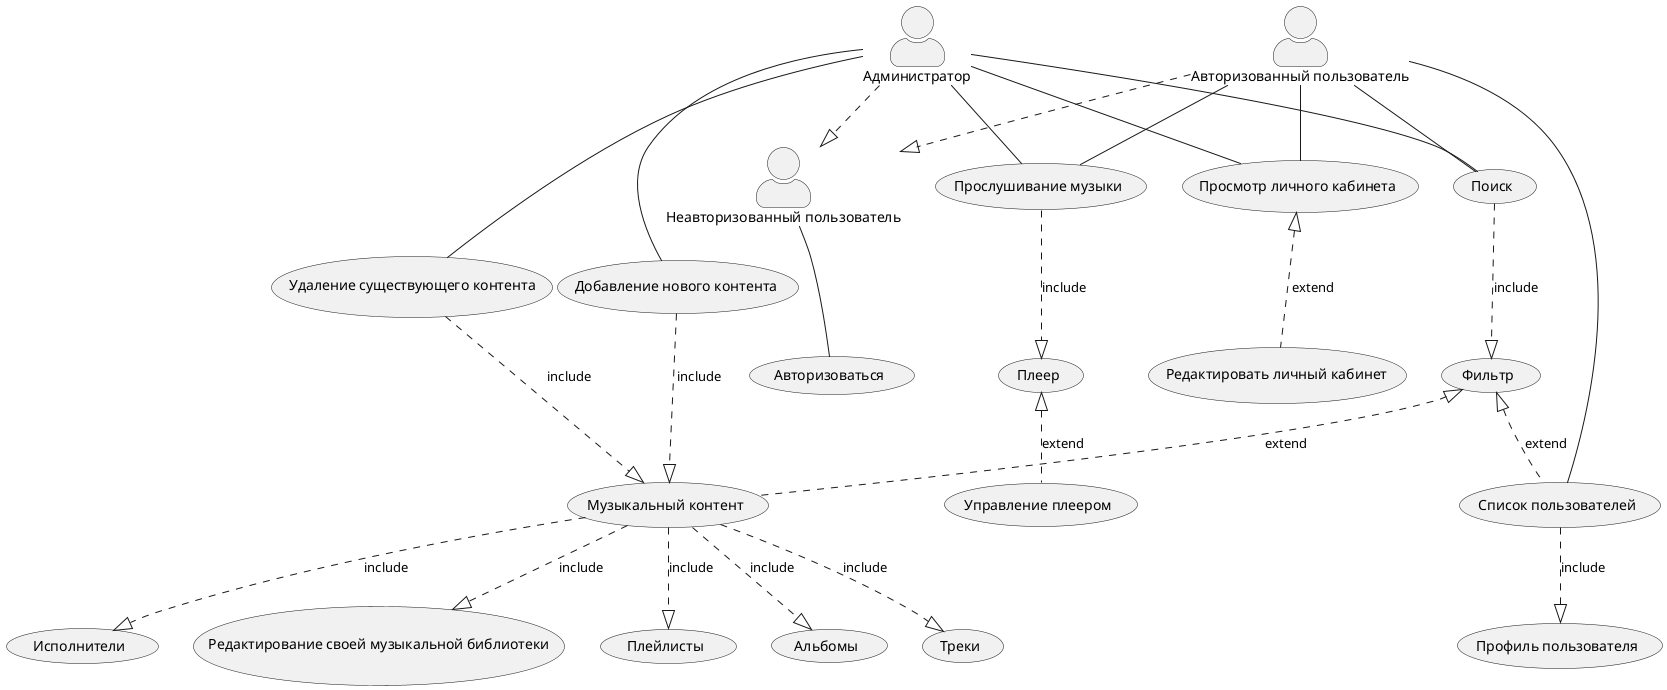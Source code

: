 @startuml
skinparam actorStyle awesome
"Администратор" as Admin
"Авторизованный пользователь" as User
(Авторизоваться) as (authorize)
(Просмотр личного кабинета) as (check_own_profile)
(Редактировать личный кабинет) as (update_own_profile)
(Поиск) as (search)
(Прослушивание музыки) as (listen_to_music)
(Фильтр) as (filter)
(Музыкальный контент) as (music_content)
(Список пользователей) as (list_users)
(Плеер) as (music_player)
(Управление плеером) as (music_player_management)
(Добавление нового контента) as (add_content)
(Удаление существующего контента) as (delete_content)
(Профиль пользователя) as userProfile
(Плейлисты) as playlist
(Альбомы) as album
(Треки) as tracks
(Исполнители) as artist
(Редактирование своей музыкальной библиотеки) as editLibrary

:User:--(list_users)
:Неавторизованный пользователь: -- (authorize)
:User:..|>:Неавторизованный пользователь:
:Admin:..|>:Неавторизованный пользователь:

:User: -- (check_own_profile)
:User: -- (listen_to_music)
:User: -- (search)
:Admin: -- (listen_to_music)
:Admin: -- (search)
:Admin: -- (check_own_profile)
:Admin: -- (add_content)
:Admin: -- (delete_content)
(search)..|>(filter):include
(filter)<|..(music_content):extend
(filter)<|..(list_users):extend
(listen_to_music)..|>(music_player):include
(music_player)<|..(music_player_management):extend
(check_own_profile)<|..(update_own_profile):extend
(music_content)..|>(playlist):include
(music_content)..|>(album):include
(music_content)..|>(tracks):include
(music_content)..|>(artist):include
(music_content)..|>(editLibrary):include
(delete_content)..|>(music_content):include
(add_content)..|>(music_content):include
(list_users)..|>(userProfile):include
@enduml